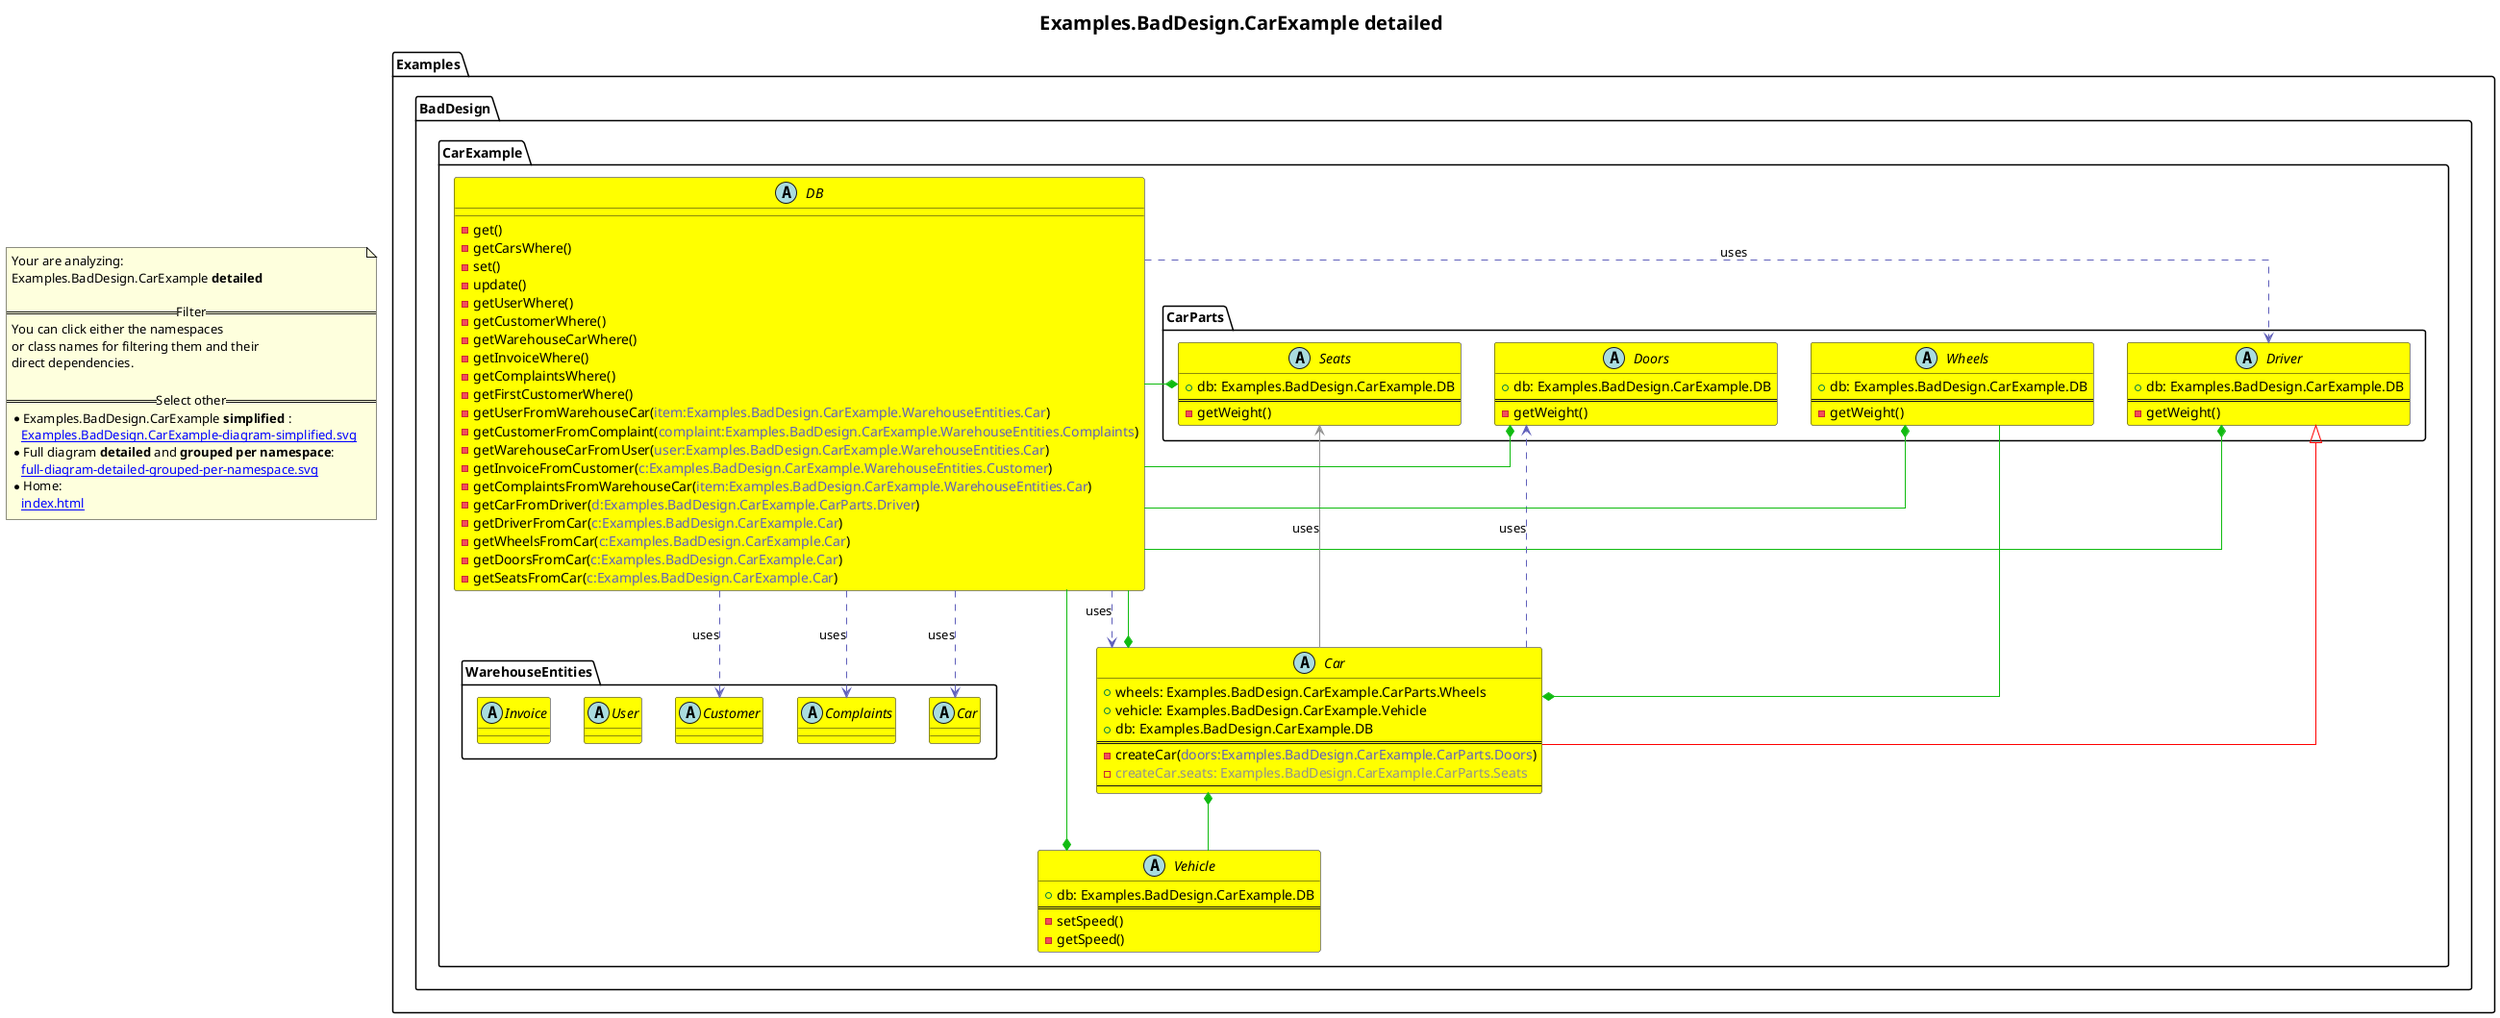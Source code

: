 @startuml
skinparam linetype ortho
title <size:20>Examples.BadDesign.CarExample **detailed** </size>
note "Your are analyzing:\nExamples.BadDesign.CarExample **detailed** \n\n==Filter==\nYou can click either the namespaces \nor class names for filtering them and their\ndirect dependencies.\n\n==Select other==\n* Examples.BadDesign.CarExample **simplified** :\n   [[Examples.BadDesign.CarExample-diagram-simplified.svg]]\n* Full diagram **detailed** and **grouped per namespace**:\n   [[full-diagram-detailed-grouped-per-namespace.svg]]\n* Home:\n   [[index.html]]" as FloatingNote
    abstract class Examples.BadDesign.CarExample.DB [[Examples.BadDesign.CarExample.DB-diagram-detailed.svg]] #yellow {
      - get(<font color="6060BB"></font>)
      - getCarsWhere(<font color="6060BB"></font>)
      - set(<font color="6060BB"></font>)
      - update(<font color="6060BB"></font>)
      - getUserWhere(<font color="6060BB"></font>)
      - getCustomerWhere(<font color="6060BB"></font>)
      - getWarehouseCarWhere(<font color="6060BB"></font>)
      - getInvoiceWhere(<font color="6060BB"></font>)
      - getComplaintsWhere(<font color="6060BB"></font>)
      - getFirstCustomerWhere(<font color="6060BB"></font>)
      - getUserFromWarehouseCar(<font color="6060BB">item:Examples.BadDesign.CarExample.WarehouseEntities.Car</font>)
      - getCustomerFromComplaint(<font color="6060BB">complaint:Examples.BadDesign.CarExample.WarehouseEntities.Complaints</font>)
      - getWarehouseCarFromUser(<font color="6060BB">user:Examples.BadDesign.CarExample.WarehouseEntities.Car</font>)
      - getInvoiceFromCustomer(<font color="6060BB">c:Examples.BadDesign.CarExample.WarehouseEntities.Customer</font>)
      - getComplaintsFromWarehouseCar(<font color="6060BB">item:Examples.BadDesign.CarExample.WarehouseEntities.Car</font>)
      - getCarFromDriver(<font color="6060BB">d:Examples.BadDesign.CarExample.CarParts.Driver</font>)
      - getDriverFromCar(<font color="6060BB">c:Examples.BadDesign.CarExample.Car</font>)
      - getWheelsFromCar(<font color="6060BB">c:Examples.BadDesign.CarExample.Car</font>)
      - getDoorsFromCar(<font color="6060BB">c:Examples.BadDesign.CarExample.Car</font>)
      - getSeatsFromCar(<font color="6060BB">c:Examples.BadDesign.CarExample.Car</font>)
    }
    abstract class Examples.BadDesign.CarExample.Car [[Examples.BadDesign.CarExample.Car-diagram-detailed.svg]] #yellow {
      + wheels: Examples.BadDesign.CarExample.CarParts.Wheels
      + vehicle: Examples.BadDesign.CarExample.Vehicle
      + db: Examples.BadDesign.CarExample.DB
==
      - createCar(<font color="6060BB">doors:Examples.BadDesign.CarExample.CarParts.Doors</font>)
      - <font color="909090">createCar.seats: Examples.BadDesign.CarExample.CarParts.Seats</font>
--
    }
    abstract class Examples.BadDesign.CarExample.Vehicle [[Examples.BadDesign.CarExample.Vehicle-diagram-detailed.svg]] #yellow {
      + db: Examples.BadDesign.CarExample.DB
==
      - setSpeed(<font color="6060BB"></font>)
      - getSpeed(<font color="6060BB"></font>)
    }
      abstract class Examples.BadDesign.CarExample.CarParts.Driver [[Examples.BadDesign.CarExample.CarParts.Driver-diagram-detailed.svg]] #yellow {
        + db: Examples.BadDesign.CarExample.DB
==
        - getWeight(<font color="6060BB"></font>)
      }
      abstract class Examples.BadDesign.CarExample.CarParts.Wheels [[Examples.BadDesign.CarExample.CarParts.Wheels-diagram-detailed.svg]] #yellow {
        + db: Examples.BadDesign.CarExample.DB
==
        - getWeight(<font color="6060BB"></font>)
      }
      abstract class Examples.BadDesign.CarExample.CarParts.Doors [[Examples.BadDesign.CarExample.CarParts.Doors-diagram-detailed.svg]] #yellow {
        + db: Examples.BadDesign.CarExample.DB
==
        - getWeight(<font color="6060BB"></font>)
      }
      abstract class Examples.BadDesign.CarExample.CarParts.Seats [[Examples.BadDesign.CarExample.CarParts.Seats-diagram-detailed.svg]] #yellow {
        + db: Examples.BadDesign.CarExample.DB
==
        - getWeight(<font color="6060BB"></font>)
      }
      abstract class Examples.BadDesign.CarExample.WarehouseEntities.Car [[Examples.BadDesign.CarExample.WarehouseEntities.Car-diagram-detailed.svg]] #yellow {
      }
      abstract class Examples.BadDesign.CarExample.WarehouseEntities.Complaints [[Examples.BadDesign.CarExample.WarehouseEntities.Complaints-diagram-detailed.svg]] #yellow {
      }
      abstract class Examples.BadDesign.CarExample.WarehouseEntities.Customer [[Examples.BadDesign.CarExample.WarehouseEntities.Customer-diagram-detailed.svg]] #yellow {
      }
      abstract class Examples.BadDesign.CarExample.WarehouseEntities.User [[Examples.BadDesign.CarExample.WarehouseEntities.User-diagram-detailed.svg]] #yellow {
      }
      abstract class Examples.BadDesign.CarExample.WarehouseEntities.Invoice [[Examples.BadDesign.CarExample.WarehouseEntities.Invoice-diagram-detailed.svg]] #yellow {
      }
 ' *************************************** 
 ' *************************************** 
 ' *************************************** 
' Class relations extracted from namespace:
' Examples.BadDesign.CarExample
Examples.BadDesign.CarExample.DB .[#6060BB].> Examples.BadDesign.CarExample.WarehouseEntities.Car  : uses 
Examples.BadDesign.CarExample.DB .[#6060BB].> Examples.BadDesign.CarExample.WarehouseEntities.Complaints  : uses 
Examples.BadDesign.CarExample.DB .[#6060BB].> Examples.BadDesign.CarExample.WarehouseEntities.Customer  : uses 
Examples.BadDesign.CarExample.DB .[#6060BB].> Examples.BadDesign.CarExample.CarParts.Driver  : uses 
Examples.BadDesign.CarExample.DB .[#6060BB].> Examples.BadDesign.CarExample.Car  : uses 
Examples.BadDesign.CarExample.CarParts.Driver <|-[#red]- Examples.BadDesign.CarExample.Car
Examples.BadDesign.CarExample.Car *-[#10BB10]- Examples.BadDesign.CarExample.CarParts.Wheels 
Examples.BadDesign.CarExample.Car *-[#10BB10]- Examples.BadDesign.CarExample.Vehicle 
Examples.BadDesign.CarExample.Car *-[#10BB10]- Examples.BadDesign.CarExample.DB 
Examples.BadDesign.CarExample.Car .[#6060BB].> Examples.BadDesign.CarExample.CarParts.Doors  : uses 
Examples.BadDesign.CarExample.Car -[#909090]-> Examples.BadDesign.CarExample.CarParts.Seats  : uses 
Examples.BadDesign.CarExample.Vehicle *-[#10BB10]- Examples.BadDesign.CarExample.DB 
' Class relations extracted from namespace:
' Examples.BadDesign.CarExample.CarParts
Examples.BadDesign.CarExample.CarParts.Driver *-[#10BB10]- Examples.BadDesign.CarExample.DB 
Examples.BadDesign.CarExample.CarParts.Wheels *-[#10BB10]- Examples.BadDesign.CarExample.DB 
Examples.BadDesign.CarExample.CarParts.Doors *-[#10BB10]- Examples.BadDesign.CarExample.DB 
Examples.BadDesign.CarExample.CarParts.Seats *-[#10BB10]- Examples.BadDesign.CarExample.DB 
' Class relations extracted from namespace:
' Examples.BadDesign.CarExample.WarehouseEntities
@enduml